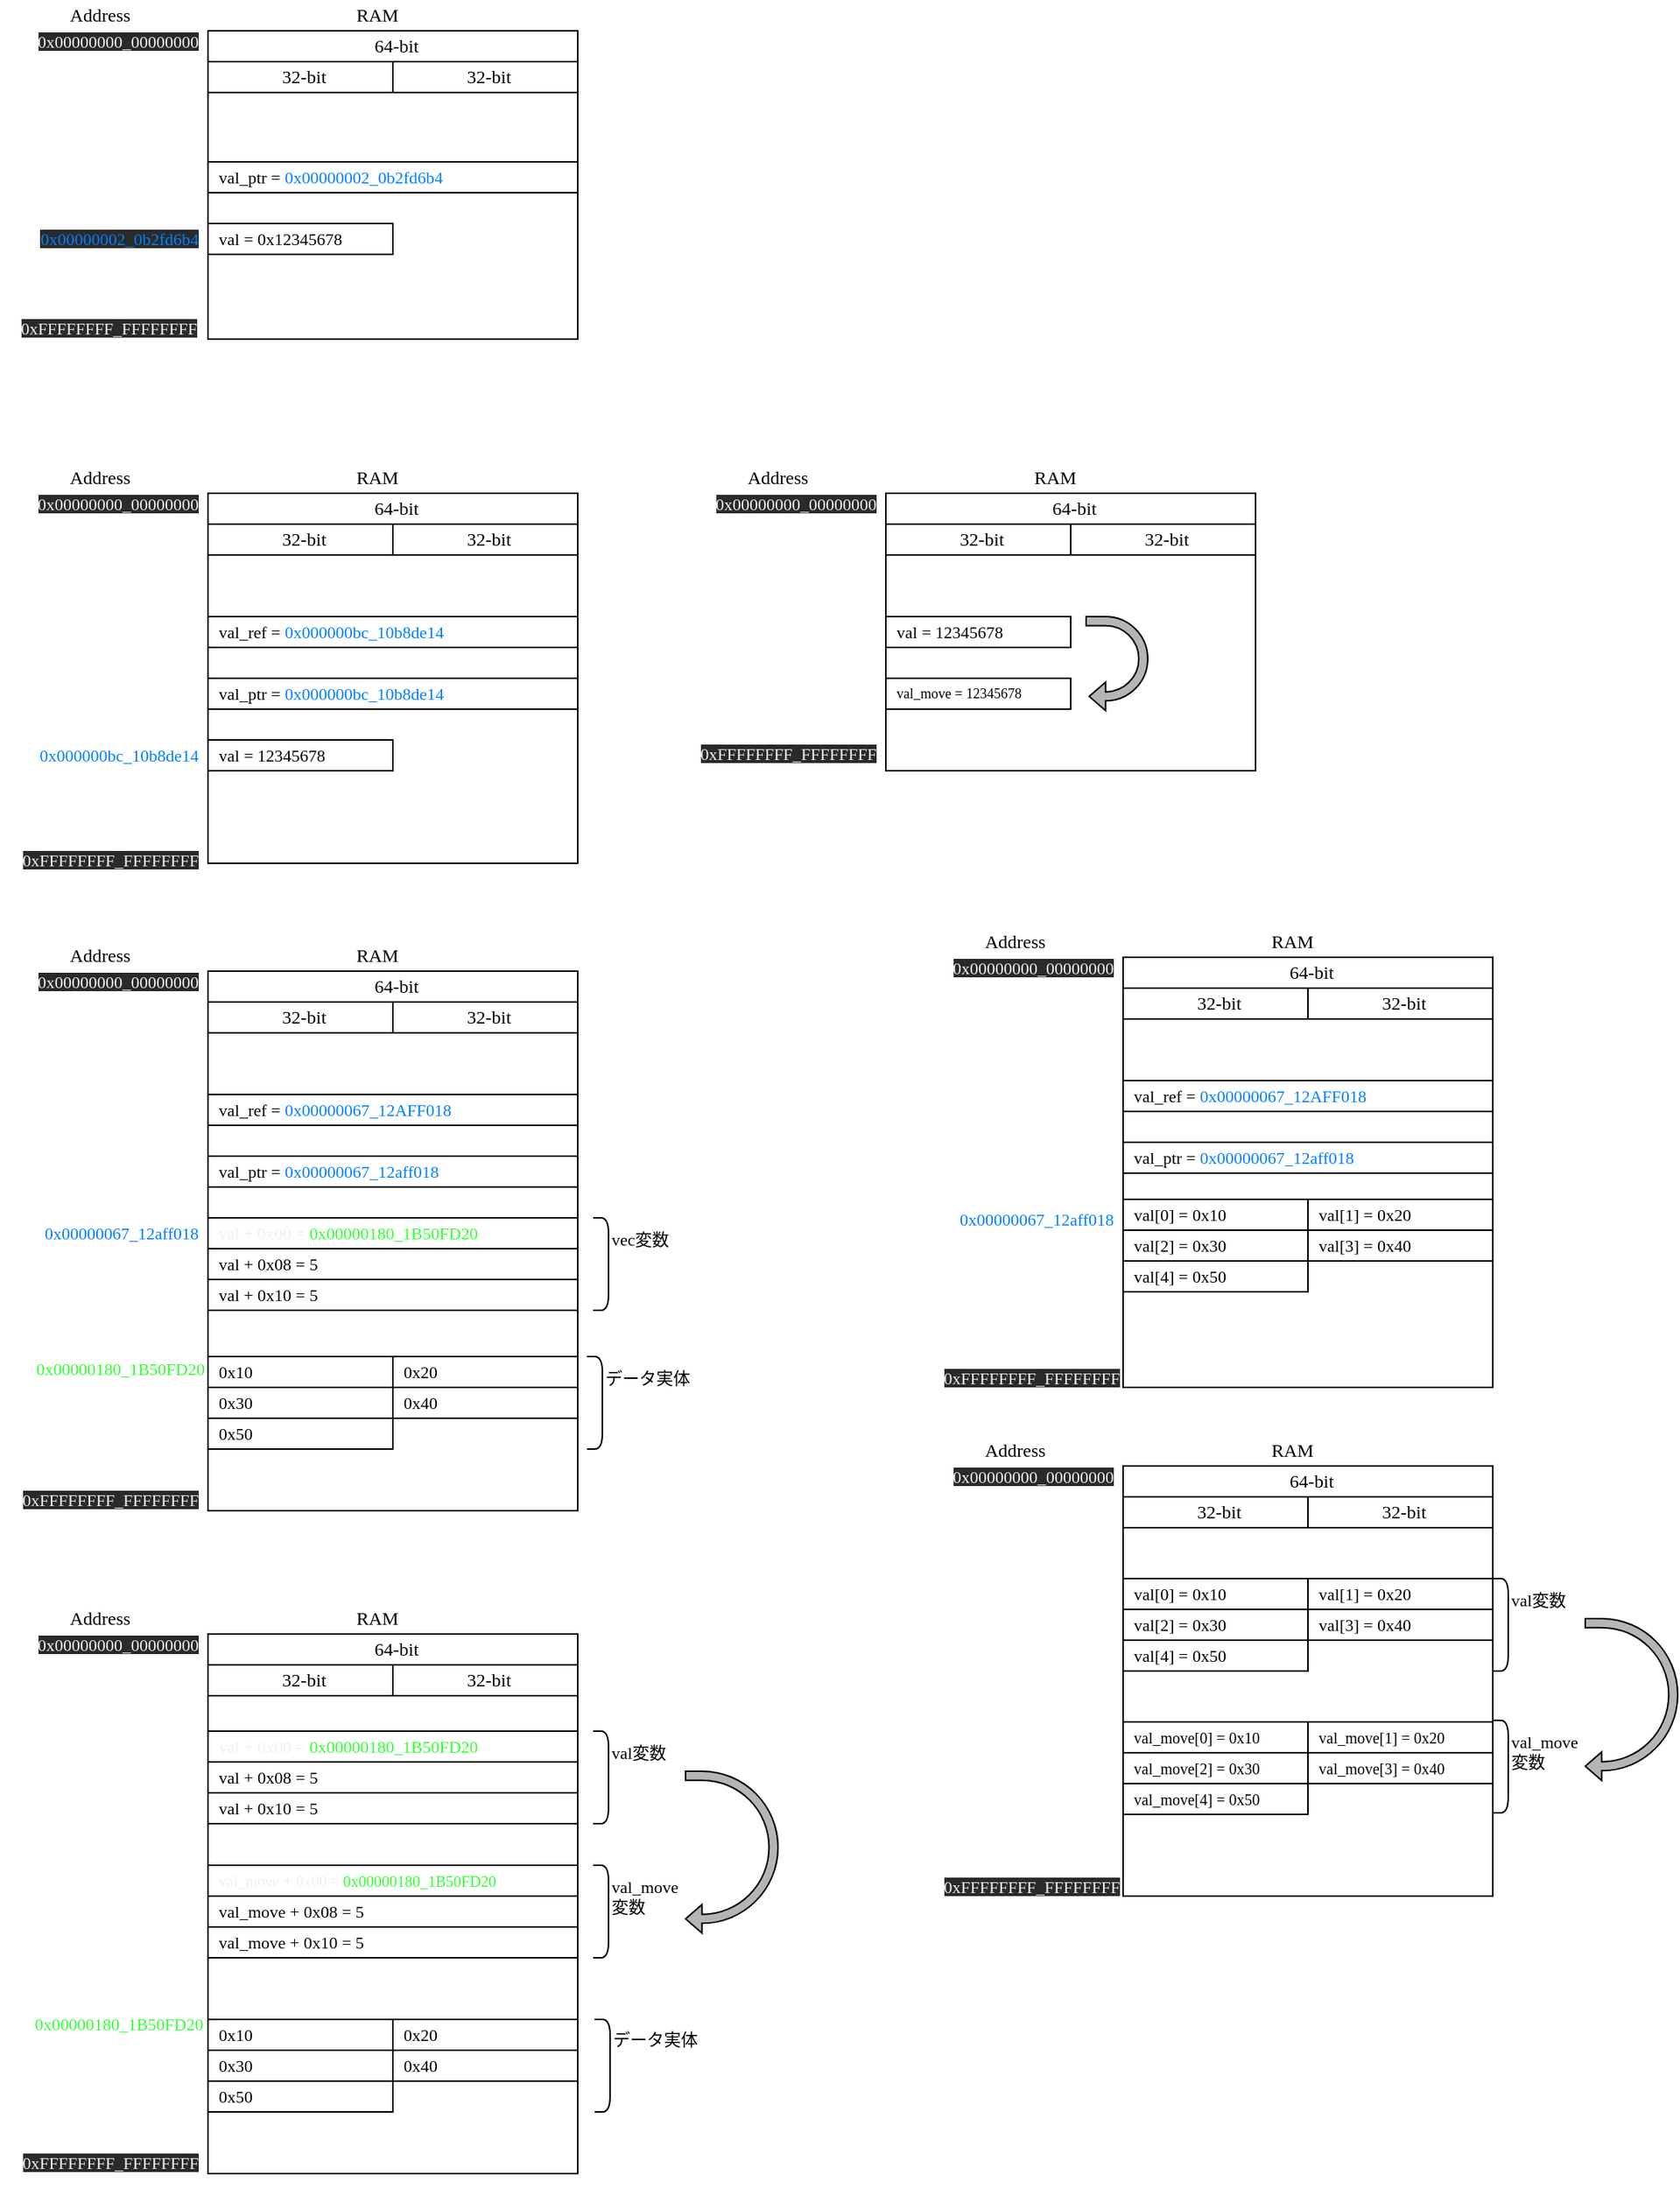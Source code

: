<mxfile>
    <diagram id="Mq0qF-HecviFzmJC2U78" name="Page-1">
        <mxGraphModel dx="869" dy="667" grid="1" gridSize="10" guides="1" tooltips="1" connect="1" arrows="1" fold="1" page="0" pageScale="1" pageWidth="827" pageHeight="1169" math="0" shadow="0">
            <root>
                <mxCell id="0"/>
                <mxCell id="1" parent="0"/>
                <mxCell id="4" value="" style="rounded=0;whiteSpace=wrap;html=1;" parent="1" vertex="1">
                    <mxGeometry x="160" y="40" width="240" height="200" as="geometry"/>
                </mxCell>
                <mxCell id="2" value="val = 0x12345678" style="rounded=0;whiteSpace=wrap;html=1;align=left;spacingLeft=5;fontFamily=Lucida Console;fontSize=11;" parent="1" vertex="1">
                    <mxGeometry x="160" y="165" width="120" height="20" as="geometry"/>
                </mxCell>
                <mxCell id="3" value="&lt;font style=&quot;font-size: 11px&quot;&gt;val_ptr = &lt;/font&gt;&lt;font color=&quot;#007fff&quot; style=&quot;font-size: 11px&quot;&gt;0x00000002_0b2fd6b4&lt;/font&gt;" style="rounded=0;whiteSpace=wrap;html=1;align=left;spacingLeft=5;fontFamily=Lucida Console;fontSize=11;" parent="1" vertex="1">
                    <mxGeometry x="160" y="125" width="240" height="20" as="geometry"/>
                </mxCell>
                <mxCell id="5" value="Address" style="text;html=1;strokeColor=none;fillColor=none;align=center;verticalAlign=middle;whiteSpace=wrap;rounded=0;fontFamily=Lucida Console;" parent="1" vertex="1">
                    <mxGeometry x="70" y="20" width="40" height="20" as="geometry"/>
                </mxCell>
                <mxCell id="6" value="RAM" style="text;html=1;strokeColor=none;fillColor=none;align=center;verticalAlign=middle;whiteSpace=wrap;rounded=0;fontFamily=Lucida Console;" parent="1" vertex="1">
                    <mxGeometry x="250" y="20" width="40" height="20" as="geometry"/>
                </mxCell>
                <mxCell id="7" value="&lt;span style=&quot;font-size: 11px; font-style: normal; font-weight: 400; letter-spacing: normal; text-indent: 0px; text-transform: none; word-spacing: 0px; background-color: rgb(42, 42, 42); display: inline; float: none;&quot;&gt;0x00000002_0b2fd6b4&lt;/span&gt;" style="text;whiteSpace=wrap;html=1;fontFamily=Lucida Console;align=right;fontColor=#007FFF;fontSize=11;" parent="1" vertex="1">
                    <mxGeometry x="26" y="162" width="130" height="30" as="geometry"/>
                </mxCell>
                <mxCell id="8" value="&lt;span style=&quot;color: rgb(240, 240, 240); font-size: 11px; font-style: normal; font-weight: 400; letter-spacing: normal; text-indent: 0px; text-transform: none; word-spacing: 0px; background-color: rgb(42, 42, 42); display: inline; float: none;&quot;&gt;0x00000000_00000000&lt;/span&gt;" style="text;whiteSpace=wrap;html=1;fontFamily=Lucida Console;align=right;fontSize=11;" parent="1" vertex="1">
                    <mxGeometry x="26" y="34" width="130" height="30" as="geometry"/>
                </mxCell>
                <mxCell id="9" value="&lt;span style=&quot;color: rgb(240, 240, 240); font-size: 11px; font-style: normal; font-weight: 400; letter-spacing: normal; text-indent: 0px; text-transform: none; word-spacing: 0px; background-color: rgb(42, 42, 42); display: inline; float: none;&quot;&gt;0xFFFFFFFF_FFFFFFFF&lt;/span&gt;" style="text;whiteSpace=wrap;html=1;fontFamily=Lucida Console;align=right;fontSize=11;" parent="1" vertex="1">
                    <mxGeometry x="25" y="220" width="130" height="29" as="geometry"/>
                </mxCell>
                <mxCell id="10" value="64-bit" style="rounded=0;whiteSpace=wrap;html=1;align=center;spacingLeft=5;fontFamily=Lucida Console;" parent="1" vertex="1">
                    <mxGeometry x="160" y="40" width="240" height="20" as="geometry"/>
                </mxCell>
                <mxCell id="12" value="32-bit" style="rounded=0;whiteSpace=wrap;html=1;align=center;spacingLeft=5;fontFamily=Lucida Console;" parent="1" vertex="1">
                    <mxGeometry x="160" y="60" width="120" height="20" as="geometry"/>
                </mxCell>
                <mxCell id="14" value="32-bit" style="rounded=0;whiteSpace=wrap;html=1;align=center;spacingLeft=5;fontFamily=Lucida Console;" parent="1" vertex="1">
                    <mxGeometry x="280" y="60" width="120" height="20" as="geometry"/>
                </mxCell>
                <mxCell id="15" value="" style="rounded=0;whiteSpace=wrap;html=1;" parent="1" vertex="1">
                    <mxGeometry x="160" y="340" width="240" height="240" as="geometry"/>
                </mxCell>
                <mxCell id="16" value="val = 12345678" style="rounded=0;whiteSpace=wrap;html=1;align=left;spacingLeft=5;fontFamily=Lucida Console;fontSize=11;" parent="1" vertex="1">
                    <mxGeometry x="160" y="500" width="120" height="20" as="geometry"/>
                </mxCell>
                <mxCell id="17" value="&lt;font style=&quot;font-size: 11px&quot;&gt;val_ptr =&amp;nbsp;&lt;/font&gt;&lt;font color=&quot;#007fff&quot;&gt;0x000000bc_10b8de14&lt;/font&gt;" style="rounded=0;whiteSpace=wrap;html=1;align=left;spacingLeft=5;fontFamily=Lucida Console;fontSize=11;" parent="1" vertex="1">
                    <mxGeometry x="160" y="460" width="240" height="20" as="geometry"/>
                </mxCell>
                <mxCell id="18" value="Address" style="text;html=1;strokeColor=none;fillColor=none;align=center;verticalAlign=middle;whiteSpace=wrap;rounded=0;fontFamily=Lucida Console;" parent="1" vertex="1">
                    <mxGeometry x="70" y="320" width="40" height="20" as="geometry"/>
                </mxCell>
                <mxCell id="19" value="RAM" style="text;html=1;strokeColor=none;fillColor=none;align=center;verticalAlign=middle;whiteSpace=wrap;rounded=0;fontFamily=Lucida Console;" parent="1" vertex="1">
                    <mxGeometry x="250" y="320" width="40" height="20" as="geometry"/>
                </mxCell>
                <mxCell id="20" value="&lt;span style=&quot;text-align: left&quot;&gt;0x000000bc_10b8de14&lt;/span&gt;" style="text;whiteSpace=wrap;html=1;fontFamily=Lucida Console;align=right;fontColor=#007FFF;fontSize=11;" parent="1" vertex="1">
                    <mxGeometry x="26" y="497" width="130" height="30" as="geometry"/>
                </mxCell>
                <mxCell id="21" value="&lt;span style=&quot;color: rgb(240, 240, 240); font-size: 11px; font-style: normal; font-weight: 400; letter-spacing: normal; text-indent: 0px; text-transform: none; word-spacing: 0px; background-color: rgb(42, 42, 42); display: inline; float: none;&quot;&gt;0x00000000_00000000&lt;/span&gt;" style="text;whiteSpace=wrap;html=1;fontFamily=Lucida Console;align=right;fontSize=11;" parent="1" vertex="1">
                    <mxGeometry x="26" y="334" width="130" height="30" as="geometry"/>
                </mxCell>
                <mxCell id="22" value="&lt;span style=&quot;color: rgb(240, 240, 240); font-size: 11px; font-style: normal; font-weight: 400; letter-spacing: normal; text-indent: 0px; text-transform: none; word-spacing: 0px; background-color: rgb(42, 42, 42); display: inline; float: none;&quot;&gt;0xFFFFFFFF_FFFFFFFF&lt;/span&gt;" style="text;whiteSpace=wrap;html=1;fontFamily=Lucida Console;align=right;fontSize=11;" parent="1" vertex="1">
                    <mxGeometry x="26" y="565" width="130" height="29" as="geometry"/>
                </mxCell>
                <mxCell id="23" value="64-bit" style="rounded=0;whiteSpace=wrap;html=1;align=center;spacingLeft=5;fontFamily=Lucida Console;" parent="1" vertex="1">
                    <mxGeometry x="160" y="340" width="240" height="20" as="geometry"/>
                </mxCell>
                <mxCell id="24" value="32-bit" style="rounded=0;whiteSpace=wrap;html=1;align=center;spacingLeft=5;fontFamily=Lucida Console;" parent="1" vertex="1">
                    <mxGeometry x="160" y="360" width="120" height="20" as="geometry"/>
                </mxCell>
                <mxCell id="25" value="32-bit" style="rounded=0;whiteSpace=wrap;html=1;align=center;spacingLeft=5;fontFamily=Lucida Console;" parent="1" vertex="1">
                    <mxGeometry x="280" y="360" width="120" height="20" as="geometry"/>
                </mxCell>
                <mxCell id="26" value="val_ref =&amp;nbsp;&lt;font color=&quot;#007fff&quot;&gt;0x000000bc_10b8de14&lt;/font&gt;" style="rounded=0;whiteSpace=wrap;html=1;align=left;spacingLeft=5;fontFamily=Lucida Console;fontSize=11;" parent="1" vertex="1">
                    <mxGeometry x="160" y="420" width="240" height="20" as="geometry"/>
                </mxCell>
                <mxCell id="41" value="" style="rounded=0;whiteSpace=wrap;html=1;" parent="1" vertex="1">
                    <mxGeometry x="160" y="650" width="240" height="350" as="geometry"/>
                </mxCell>
                <mxCell id="42" value="&lt;font color=&quot;#f0f0f0&quot;&gt;val + 0x00 = &lt;/font&gt;0x00000180_1B50FD20" style="rounded=0;whiteSpace=wrap;html=1;align=left;spacingLeft=5;fontFamily=Lucida Console;fontSize=11;fontColor=#33FF33;" parent="1" vertex="1">
                    <mxGeometry x="160" y="810" width="240" height="20" as="geometry"/>
                </mxCell>
                <mxCell id="43" value="&lt;font style=&quot;font-size: 11px&quot;&gt;val_ptr =&amp;nbsp;&lt;/font&gt;&lt;font color=&quot;#007fff&quot;&gt;0x00000067_12aff018&lt;/font&gt;" style="rounded=0;whiteSpace=wrap;html=1;align=left;spacingLeft=5;fontFamily=Lucida Console;fontSize=11;" parent="1" vertex="1">
                    <mxGeometry x="160" y="770" width="240" height="20" as="geometry"/>
                </mxCell>
                <mxCell id="44" value="Address" style="text;html=1;strokeColor=none;fillColor=none;align=center;verticalAlign=middle;whiteSpace=wrap;rounded=0;fontFamily=Lucida Console;" parent="1" vertex="1">
                    <mxGeometry x="70" y="630" width="40" height="20" as="geometry"/>
                </mxCell>
                <mxCell id="45" value="RAM" style="text;html=1;strokeColor=none;fillColor=none;align=center;verticalAlign=middle;whiteSpace=wrap;rounded=0;fontFamily=Lucida Console;" parent="1" vertex="1">
                    <mxGeometry x="250" y="630" width="40" height="20" as="geometry"/>
                </mxCell>
                <mxCell id="46" value="&lt;div style=&quot;text-align: left&quot;&gt;&lt;span&gt;0x00000067_12aff018&lt;/span&gt;&lt;/div&gt;" style="text;whiteSpace=wrap;html=1;fontFamily=Lucida Console;align=right;fontColor=#007FFF;fontSize=11;" parent="1" vertex="1">
                    <mxGeometry x="26" y="807" width="130" height="30" as="geometry"/>
                </mxCell>
                <mxCell id="47" value="&lt;span style=&quot;color: rgb(240, 240, 240); font-size: 11px; font-style: normal; font-weight: 400; letter-spacing: normal; text-indent: 0px; text-transform: none; word-spacing: 0px; background-color: rgb(42, 42, 42); display: inline; float: none;&quot;&gt;0x00000000_00000000&lt;/span&gt;" style="text;whiteSpace=wrap;html=1;fontFamily=Lucida Console;align=right;fontSize=11;" parent="1" vertex="1">
                    <mxGeometry x="26" y="644" width="130" height="30" as="geometry"/>
                </mxCell>
                <mxCell id="48" value="&lt;span style=&quot;color: rgb(240, 240, 240); font-size: 11px; font-style: normal; font-weight: 400; letter-spacing: normal; text-indent: 0px; text-transform: none; word-spacing: 0px; background-color: rgb(42, 42, 42); display: inline; float: none;&quot;&gt;0xFFFFFFFF_FFFFFFFF&lt;/span&gt;" style="text;whiteSpace=wrap;html=1;fontFamily=Lucida Console;align=right;fontSize=11;" parent="1" vertex="1">
                    <mxGeometry x="26" y="980" width="130" height="29" as="geometry"/>
                </mxCell>
                <mxCell id="49" value="64-bit" style="rounded=0;whiteSpace=wrap;html=1;align=center;spacingLeft=5;fontFamily=Lucida Console;" parent="1" vertex="1">
                    <mxGeometry x="160" y="650" width="240" height="20" as="geometry"/>
                </mxCell>
                <mxCell id="50" value="32-bit" style="rounded=0;whiteSpace=wrap;html=1;align=center;spacingLeft=5;fontFamily=Lucida Console;" parent="1" vertex="1">
                    <mxGeometry x="160" y="670" width="120" height="20" as="geometry"/>
                </mxCell>
                <mxCell id="51" value="32-bit" style="rounded=0;whiteSpace=wrap;html=1;align=center;spacingLeft=5;fontFamily=Lucida Console;" parent="1" vertex="1">
                    <mxGeometry x="280" y="670" width="120" height="20" as="geometry"/>
                </mxCell>
                <mxCell id="52" value="val_ref =&amp;nbsp;&lt;font color=&quot;#007fff&quot;&gt;0x00000067_12AFF018&lt;/font&gt;" style="rounded=0;whiteSpace=wrap;html=1;align=left;spacingLeft=5;fontFamily=Lucida Console;fontSize=11;" parent="1" vertex="1">
                    <mxGeometry x="160" y="730" width="240" height="20" as="geometry"/>
                </mxCell>
                <mxCell id="54" value="val + 0x08 = 5" style="rounded=0;whiteSpace=wrap;html=1;align=left;spacingLeft=5;fontFamily=Lucida Console;fontSize=11;" parent="1" vertex="1">
                    <mxGeometry x="160" y="830" width="240" height="20" as="geometry"/>
                </mxCell>
                <mxCell id="55" value="val + 0x10 = 5" style="rounded=0;whiteSpace=wrap;html=1;align=left;spacingLeft=5;fontFamily=Lucida Console;fontSize=11;" parent="1" vertex="1">
                    <mxGeometry x="160" y="850" width="240" height="20" as="geometry"/>
                </mxCell>
                <mxCell id="56" value="&lt;div style=&quot;text-align: left&quot;&gt;&lt;span style=&quot;&quot;&gt;0x00000180_1B50FD20&lt;/span&gt;&lt;br&gt;&lt;/div&gt;" style="text;whiteSpace=wrap;html=1;fontFamily=Lucida Console;align=right;fontSize=11;fontColor=#33FF33;" parent="1" vertex="1">
                    <mxGeometry x="30" y="895" width="130" height="30" as="geometry"/>
                </mxCell>
                <mxCell id="57" value="0x10" style="rounded=0;whiteSpace=wrap;html=1;align=left;spacingLeft=5;fontFamily=Lucida Console;fontSize=11;" parent="1" vertex="1">
                    <mxGeometry x="160" y="900" width="120" height="20" as="geometry"/>
                </mxCell>
                <mxCell id="58" value="0x20" style="rounded=0;whiteSpace=wrap;html=1;align=left;spacingLeft=5;fontFamily=Lucida Console;fontSize=11;" parent="1" vertex="1">
                    <mxGeometry x="280" y="900" width="120" height="20" as="geometry"/>
                </mxCell>
                <mxCell id="59" value="0x30" style="rounded=0;whiteSpace=wrap;html=1;align=left;spacingLeft=5;fontFamily=Lucida Console;fontSize=11;" parent="1" vertex="1">
                    <mxGeometry x="160" y="920" width="120" height="20" as="geometry"/>
                </mxCell>
                <mxCell id="60" value="0x40" style="rounded=0;whiteSpace=wrap;html=1;align=left;spacingLeft=5;fontFamily=Lucida Console;fontSize=11;" parent="1" vertex="1">
                    <mxGeometry x="280" y="920" width="120" height="20" as="geometry"/>
                </mxCell>
                <mxCell id="61" value="0x50" style="rounded=0;whiteSpace=wrap;html=1;align=left;spacingLeft=5;fontFamily=Lucida Console;fontSize=11;" parent="1" vertex="1">
                    <mxGeometry x="160" y="940" width="120" height="20" as="geometry"/>
                </mxCell>
                <mxCell id="84" value="" style="rounded=0;whiteSpace=wrap;html=1;" parent="1" vertex="1">
                    <mxGeometry x="160" y="1080" width="240" height="350" as="geometry"/>
                </mxCell>
                <mxCell id="85" value="&lt;font color=&quot;#f0f0f0&quot;&gt;val + 0x00 = &lt;/font&gt;0x00000180_1B50FD20" style="rounded=0;whiteSpace=wrap;html=1;align=left;spacingLeft=5;fontFamily=Lucida Console;fontSize=11;fontColor=#33FF33;" parent="1" vertex="1">
                    <mxGeometry x="160" y="1143" width="240" height="20" as="geometry"/>
                </mxCell>
                <mxCell id="87" value="Address" style="text;html=1;strokeColor=none;fillColor=none;align=center;verticalAlign=middle;whiteSpace=wrap;rounded=0;fontFamily=Lucida Console;" parent="1" vertex="1">
                    <mxGeometry x="70" y="1060" width="40" height="20" as="geometry"/>
                </mxCell>
                <mxCell id="88" value="RAM" style="text;html=1;strokeColor=none;fillColor=none;align=center;verticalAlign=middle;whiteSpace=wrap;rounded=0;fontFamily=Lucida Console;" parent="1" vertex="1">
                    <mxGeometry x="250" y="1060" width="40" height="20" as="geometry"/>
                </mxCell>
                <mxCell id="90" value="&lt;span style=&quot;color: rgb(240, 240, 240); font-size: 11px; font-style: normal; font-weight: 400; letter-spacing: normal; text-indent: 0px; text-transform: none; word-spacing: 0px; background-color: rgb(42, 42, 42); display: inline; float: none;&quot;&gt;0x00000000_00000000&lt;/span&gt;" style="text;whiteSpace=wrap;html=1;fontFamily=Lucida Console;align=right;fontSize=11;" parent="1" vertex="1">
                    <mxGeometry x="26" y="1074" width="130" height="30" as="geometry"/>
                </mxCell>
                <mxCell id="91" value="&lt;span style=&quot;color: rgb(240, 240, 240); font-size: 11px; font-style: normal; font-weight: 400; letter-spacing: normal; text-indent: 0px; text-transform: none; word-spacing: 0px; background-color: rgb(42, 42, 42); display: inline; float: none;&quot;&gt;0xFFFFFFFF_FFFFFFFF&lt;/span&gt;" style="text;whiteSpace=wrap;html=1;fontFamily=Lucida Console;align=right;fontSize=11;" parent="1" vertex="1">
                    <mxGeometry x="26" y="1410" width="130" height="29" as="geometry"/>
                </mxCell>
                <mxCell id="92" value="64-bit" style="rounded=0;whiteSpace=wrap;html=1;align=center;spacingLeft=5;fontFamily=Lucida Console;" parent="1" vertex="1">
                    <mxGeometry x="160" y="1080" width="240" height="20" as="geometry"/>
                </mxCell>
                <mxCell id="93" value="32-bit" style="rounded=0;whiteSpace=wrap;html=1;align=center;spacingLeft=5;fontFamily=Lucida Console;" parent="1" vertex="1">
                    <mxGeometry x="160" y="1100" width="120" height="20" as="geometry"/>
                </mxCell>
                <mxCell id="94" value="32-bit" style="rounded=0;whiteSpace=wrap;html=1;align=center;spacingLeft=5;fontFamily=Lucida Console;" parent="1" vertex="1">
                    <mxGeometry x="280" y="1100" width="120" height="20" as="geometry"/>
                </mxCell>
                <mxCell id="96" value="val + 0x08 = 5" style="rounded=0;whiteSpace=wrap;html=1;align=left;spacingLeft=5;fontFamily=Lucida Console;fontSize=11;" parent="1" vertex="1">
                    <mxGeometry x="160" y="1163" width="240" height="20" as="geometry"/>
                </mxCell>
                <mxCell id="97" value="val + 0x10 = 5" style="rounded=0;whiteSpace=wrap;html=1;align=left;spacingLeft=5;fontFamily=Lucida Console;fontSize=11;" parent="1" vertex="1">
                    <mxGeometry x="160" y="1183" width="240" height="20" as="geometry"/>
                </mxCell>
                <mxCell id="98" value="&lt;div style=&quot;text-align: left&quot;&gt;&lt;span style=&quot;&quot;&gt;0x00000180_1B50FD20&lt;/span&gt;&lt;br&gt;&lt;/div&gt;" style="text;whiteSpace=wrap;html=1;fontFamily=Lucida Console;align=right;fontSize=11;fontColor=#33FF33;" parent="1" vertex="1">
                    <mxGeometry x="29" y="1320" width="130" height="30" as="geometry"/>
                </mxCell>
                <mxCell id="99" value="0x10" style="rounded=0;whiteSpace=wrap;html=1;align=left;spacingLeft=5;fontFamily=Lucida Console;fontSize=11;" parent="1" vertex="1">
                    <mxGeometry x="160" y="1330" width="120" height="20" as="geometry"/>
                </mxCell>
                <mxCell id="100" value="0x20" style="rounded=0;whiteSpace=wrap;html=1;align=left;spacingLeft=5;fontFamily=Lucida Console;fontSize=11;" parent="1" vertex="1">
                    <mxGeometry x="280" y="1330" width="120" height="20" as="geometry"/>
                </mxCell>
                <mxCell id="101" value="0x30" style="rounded=0;whiteSpace=wrap;html=1;align=left;spacingLeft=5;fontFamily=Lucida Console;fontSize=11;" parent="1" vertex="1">
                    <mxGeometry x="160" y="1350" width="120" height="20" as="geometry"/>
                </mxCell>
                <mxCell id="102" value="0x40" style="rounded=0;whiteSpace=wrap;html=1;align=left;spacingLeft=5;fontFamily=Lucida Console;fontSize=11;" parent="1" vertex="1">
                    <mxGeometry x="280" y="1350" width="120" height="20" as="geometry"/>
                </mxCell>
                <mxCell id="103" value="0x50" style="rounded=0;whiteSpace=wrap;html=1;align=left;spacingLeft=5;fontFamily=Lucida Console;fontSize=11;" parent="1" vertex="1">
                    <mxGeometry x="160" y="1370" width="120" height="20" as="geometry"/>
                </mxCell>
                <mxCell id="112" value="&lt;font color=&quot;#f0f0f0&quot; style=&quot;font-size: 10px;&quot;&gt;val_move + 0x00 = &lt;/font&gt;0x00000180_1B50FD20" style="rounded=0;whiteSpace=wrap;html=1;align=left;spacingLeft=5;fontFamily=Lucida Console;fontSize=10;fontColor=#33FF33;" parent="1" vertex="1">
                    <mxGeometry x="160" y="1230" width="240" height="20" as="geometry"/>
                </mxCell>
                <mxCell id="113" value="val_move + 0x08 = 5" style="rounded=0;whiteSpace=wrap;html=1;align=left;spacingLeft=5;fontFamily=Lucida Console;fontSize=11;" parent="1" vertex="1">
                    <mxGeometry x="160" y="1250" width="240" height="20" as="geometry"/>
                </mxCell>
                <mxCell id="114" value="val_move + 0x10 = 5" style="rounded=0;whiteSpace=wrap;html=1;align=left;spacingLeft=5;fontFamily=Lucida Console;fontSize=11;" parent="1" vertex="1">
                    <mxGeometry x="160" y="1270" width="240" height="20" as="geometry"/>
                </mxCell>
                <mxCell id="115" value="" style="rounded=0;whiteSpace=wrap;html=1;" parent="1" vertex="1">
                    <mxGeometry x="600" y="340" width="240" height="180" as="geometry"/>
                </mxCell>
                <mxCell id="116" value="val = 12345678" style="rounded=0;whiteSpace=wrap;html=1;align=left;spacingLeft=5;fontFamily=Lucida Console;fontSize=11;" parent="1" vertex="1">
                    <mxGeometry x="600" y="420" width="120" height="20" as="geometry"/>
                </mxCell>
                <mxCell id="118" value="Address" style="text;html=1;strokeColor=none;fillColor=none;align=center;verticalAlign=middle;whiteSpace=wrap;rounded=0;fontFamily=Lucida Console;" parent="1" vertex="1">
                    <mxGeometry x="510" y="320" width="40" height="20" as="geometry"/>
                </mxCell>
                <mxCell id="119" value="RAM" style="text;html=1;strokeColor=none;fillColor=none;align=center;verticalAlign=middle;whiteSpace=wrap;rounded=0;fontFamily=Lucida Console;" parent="1" vertex="1">
                    <mxGeometry x="690" y="320" width="40" height="20" as="geometry"/>
                </mxCell>
                <mxCell id="121" value="&lt;span style=&quot;color: rgb(240, 240, 240); font-size: 11px; font-style: normal; font-weight: 400; letter-spacing: normal; text-indent: 0px; text-transform: none; word-spacing: 0px; background-color: rgb(42, 42, 42); display: inline; float: none;&quot;&gt;0x00000000_00000000&lt;/span&gt;" style="text;whiteSpace=wrap;html=1;fontFamily=Lucida Console;align=right;fontSize=11;" parent="1" vertex="1">
                    <mxGeometry x="466" y="334" width="130" height="30" as="geometry"/>
                </mxCell>
                <mxCell id="122" value="&lt;span style=&quot;color: rgb(240, 240, 240); font-size: 11px; font-style: normal; font-weight: 400; letter-spacing: normal; text-indent: 0px; text-transform: none; word-spacing: 0px; background-color: rgb(42, 42, 42); display: inline; float: none;&quot;&gt;0xFFFFFFFF_FFFFFFFF&lt;/span&gt;" style="text;whiteSpace=wrap;html=1;fontFamily=Lucida Console;align=right;fontSize=11;" parent="1" vertex="1">
                    <mxGeometry x="466" y="495.5" width="130" height="29" as="geometry"/>
                </mxCell>
                <mxCell id="123" value="64-bit" style="rounded=0;whiteSpace=wrap;html=1;align=center;spacingLeft=5;fontFamily=Lucida Console;" parent="1" vertex="1">
                    <mxGeometry x="600" y="340" width="240" height="20" as="geometry"/>
                </mxCell>
                <mxCell id="124" value="32-bit" style="rounded=0;whiteSpace=wrap;html=1;align=center;spacingLeft=5;fontFamily=Lucida Console;" parent="1" vertex="1">
                    <mxGeometry x="600" y="360" width="120" height="20" as="geometry"/>
                </mxCell>
                <mxCell id="125" value="32-bit" style="rounded=0;whiteSpace=wrap;html=1;align=center;spacingLeft=5;fontFamily=Lucida Console;" parent="1" vertex="1">
                    <mxGeometry x="720" y="360" width="120" height="20" as="geometry"/>
                </mxCell>
                <mxCell id="128" value="val_move = 12345678" style="rounded=0;whiteSpace=wrap;html=1;align=left;spacingLeft=5;fontFamily=Lucida Console;fontSize=9;" parent="1" vertex="1">
                    <mxGeometry x="600" y="460" width="120" height="20" as="geometry"/>
                </mxCell>
                <mxCell id="129" value="" style="shape=curlyBracket;whiteSpace=wrap;html=1;rounded=1;flipH=1;size=0;" vertex="1" parent="1">
                    <mxGeometry x="410" y="810" width="10" height="60" as="geometry"/>
                </mxCell>
                <mxCell id="130" value="vec変数" style="text;whiteSpace=wrap;html=1;fontFamily=Lucida Console;align=left;fontSize=11;" vertex="1" parent="1">
                    <mxGeometry x="420" y="810.5" width="50" height="29" as="geometry"/>
                </mxCell>
                <mxCell id="131" value="" style="shape=curlyBracket;whiteSpace=wrap;html=1;rounded=1;flipH=1;size=0;" vertex="1" parent="1">
                    <mxGeometry x="406" y="900" width="10" height="60" as="geometry"/>
                </mxCell>
                <mxCell id="132" value="データ実体" style="text;whiteSpace=wrap;html=1;fontFamily=Lucida Console;align=left;fontSize=11;" vertex="1" parent="1">
                    <mxGeometry x="416" y="900.5" width="64" height="29" as="geometry"/>
                </mxCell>
                <mxCell id="133" value="" style="shape=curlyBracket;whiteSpace=wrap;html=1;rounded=1;flipH=1;size=0;" vertex="1" parent="1">
                    <mxGeometry x="410" y="1143" width="10" height="60" as="geometry"/>
                </mxCell>
                <mxCell id="134" value="val変数" style="text;whiteSpace=wrap;html=1;fontFamily=Lucida Console;align=left;fontSize=11;" vertex="1" parent="1">
                    <mxGeometry x="420" y="1143.5" width="50" height="29" as="geometry"/>
                </mxCell>
                <mxCell id="135" value="" style="shape=curlyBracket;whiteSpace=wrap;html=1;rounded=1;flipH=1;size=0;" vertex="1" parent="1">
                    <mxGeometry x="410" y="1230" width="10" height="60" as="geometry"/>
                </mxCell>
                <mxCell id="136" value="val_move変数" style="text;whiteSpace=wrap;html=1;fontFamily=Lucida Console;align=left;fontSize=11;" vertex="1" parent="1">
                    <mxGeometry x="420" y="1230.5" width="50" height="29" as="geometry"/>
                </mxCell>
                <mxCell id="137" value="" style="shape=curlyBracket;whiteSpace=wrap;html=1;rounded=1;flipH=1;size=0;" vertex="1" parent="1">
                    <mxGeometry x="411" y="1330" width="10" height="60" as="geometry"/>
                </mxCell>
                <mxCell id="139" value="データ実体" style="text;whiteSpace=wrap;html=1;fontFamily=Lucida Console;align=left;fontSize=11;" vertex="1" parent="1">
                    <mxGeometry x="421" y="1330" width="64" height="29" as="geometry"/>
                </mxCell>
                <mxCell id="140" value="" style="rounded=0;whiteSpace=wrap;html=1;" vertex="1" parent="1">
                    <mxGeometry x="754" y="641" width="240" height="279" as="geometry"/>
                </mxCell>
                <mxCell id="142" value="&lt;font style=&quot;font-size: 11px&quot;&gt;val_ptr =&amp;nbsp;&lt;/font&gt;&lt;font color=&quot;#007fff&quot;&gt;0x00000067_12aff018&lt;/font&gt;" style="rounded=0;whiteSpace=wrap;html=1;align=left;spacingLeft=5;fontFamily=Lucida Console;fontSize=11;" vertex="1" parent="1">
                    <mxGeometry x="754" y="761" width="240" height="20" as="geometry"/>
                </mxCell>
                <mxCell id="143" value="Address" style="text;html=1;strokeColor=none;fillColor=none;align=center;verticalAlign=middle;whiteSpace=wrap;rounded=0;fontFamily=Lucida Console;" vertex="1" parent="1">
                    <mxGeometry x="664" y="621" width="40" height="20" as="geometry"/>
                </mxCell>
                <mxCell id="144" value="RAM" style="text;html=1;strokeColor=none;fillColor=none;align=center;verticalAlign=middle;whiteSpace=wrap;rounded=0;fontFamily=Lucida Console;" vertex="1" parent="1">
                    <mxGeometry x="844" y="621" width="40" height="20" as="geometry"/>
                </mxCell>
                <mxCell id="145" value="&lt;div style=&quot;text-align: left&quot;&gt;&lt;span&gt;0x00000067_12aff018&lt;/span&gt;&lt;/div&gt;" style="text;whiteSpace=wrap;html=1;fontFamily=Lucida Console;align=right;fontColor=#007FFF;fontSize=11;" vertex="1" parent="1">
                    <mxGeometry x="620" y="798" width="130" height="30" as="geometry"/>
                </mxCell>
                <mxCell id="146" value="&lt;span style=&quot;color: rgb(240, 240, 240); font-size: 11px; font-style: normal; font-weight: 400; letter-spacing: normal; text-indent: 0px; text-transform: none; word-spacing: 0px; background-color: rgb(42, 42, 42); display: inline; float: none;&quot;&gt;0x00000000_00000000&lt;/span&gt;" style="text;whiteSpace=wrap;html=1;fontFamily=Lucida Console;align=right;fontSize=11;" vertex="1" parent="1">
                    <mxGeometry x="620" y="635" width="130" height="30" as="geometry"/>
                </mxCell>
                <mxCell id="147" value="&lt;span style=&quot;color: rgb(240, 240, 240); font-size: 11px; font-style: normal; font-weight: 400; letter-spacing: normal; text-indent: 0px; text-transform: none; word-spacing: 0px; background-color: rgb(42, 42, 42); display: inline; float: none;&quot;&gt;0xFFFFFFFF_FFFFFFFF&lt;/span&gt;" style="text;whiteSpace=wrap;html=1;fontFamily=Lucida Console;align=right;fontSize=11;" vertex="1" parent="1">
                    <mxGeometry x="624" y="900.5" width="130" height="29" as="geometry"/>
                </mxCell>
                <mxCell id="148" value="64-bit" style="rounded=0;whiteSpace=wrap;html=1;align=center;spacingLeft=5;fontFamily=Lucida Console;" vertex="1" parent="1">
                    <mxGeometry x="754" y="641" width="240" height="20" as="geometry"/>
                </mxCell>
                <mxCell id="149" value="32-bit" style="rounded=0;whiteSpace=wrap;html=1;align=center;spacingLeft=5;fontFamily=Lucida Console;" vertex="1" parent="1">
                    <mxGeometry x="754" y="661" width="120" height="20" as="geometry"/>
                </mxCell>
                <mxCell id="150" value="32-bit" style="rounded=0;whiteSpace=wrap;html=1;align=center;spacingLeft=5;fontFamily=Lucida Console;" vertex="1" parent="1">
                    <mxGeometry x="874" y="661" width="120" height="20" as="geometry"/>
                </mxCell>
                <mxCell id="151" value="val_ref =&amp;nbsp;&lt;font color=&quot;#007fff&quot;&gt;0x00000067_12AFF018&lt;/font&gt;" style="rounded=0;whiteSpace=wrap;html=1;align=left;spacingLeft=5;fontFamily=Lucida Console;fontSize=11;" vertex="1" parent="1">
                    <mxGeometry x="754" y="721" width="240" height="20" as="geometry"/>
                </mxCell>
                <mxCell id="155" value="val[0] = 0x10" style="rounded=0;whiteSpace=wrap;html=1;align=left;spacingLeft=5;fontFamily=Lucida Console;fontSize=11;" vertex="1" parent="1">
                    <mxGeometry x="754" y="798" width="120" height="20" as="geometry"/>
                </mxCell>
                <mxCell id="156" value="val[1] = 0x20" style="rounded=0;whiteSpace=wrap;html=1;align=left;spacingLeft=5;fontFamily=Lucida Console;fontSize=11;" vertex="1" parent="1">
                    <mxGeometry x="874" y="798" width="120" height="20" as="geometry"/>
                </mxCell>
                <mxCell id="157" value="val[2] = 0x30" style="rounded=0;whiteSpace=wrap;html=1;align=left;spacingLeft=5;fontFamily=Lucida Console;fontSize=11;" vertex="1" parent="1">
                    <mxGeometry x="754" y="818" width="120" height="20" as="geometry"/>
                </mxCell>
                <mxCell id="158" value="val[3] = 0x40" style="rounded=0;whiteSpace=wrap;html=1;align=left;spacingLeft=5;fontFamily=Lucida Console;fontSize=11;" vertex="1" parent="1">
                    <mxGeometry x="874" y="818" width="120" height="20" as="geometry"/>
                </mxCell>
                <mxCell id="159" value="val[4] = 0x50" style="rounded=0;whiteSpace=wrap;html=1;align=left;spacingLeft=5;fontFamily=Lucida Console;fontSize=11;" vertex="1" parent="1">
                    <mxGeometry x="754" y="838" width="120" height="20" as="geometry"/>
                </mxCell>
                <mxCell id="164" value="" style="rounded=0;whiteSpace=wrap;html=1;" vertex="1" parent="1">
                    <mxGeometry x="754" y="971" width="240" height="279" as="geometry"/>
                </mxCell>
                <mxCell id="166" value="Address" style="text;html=1;strokeColor=none;fillColor=none;align=center;verticalAlign=middle;whiteSpace=wrap;rounded=0;fontFamily=Lucida Console;" vertex="1" parent="1">
                    <mxGeometry x="664" y="951" width="40" height="20" as="geometry"/>
                </mxCell>
                <mxCell id="167" value="RAM" style="text;html=1;strokeColor=none;fillColor=none;align=center;verticalAlign=middle;whiteSpace=wrap;rounded=0;fontFamily=Lucida Console;" vertex="1" parent="1">
                    <mxGeometry x="844" y="951" width="40" height="20" as="geometry"/>
                </mxCell>
                <mxCell id="169" value="&lt;span style=&quot;color: rgb(240, 240, 240); font-size: 11px; font-style: normal; font-weight: 400; letter-spacing: normal; text-indent: 0px; text-transform: none; word-spacing: 0px; background-color: rgb(42, 42, 42); display: inline; float: none;&quot;&gt;0x00000000_00000000&lt;/span&gt;" style="text;whiteSpace=wrap;html=1;fontFamily=Lucida Console;align=right;fontSize=11;" vertex="1" parent="1">
                    <mxGeometry x="620" y="965" width="130" height="30" as="geometry"/>
                </mxCell>
                <mxCell id="170" value="&lt;span style=&quot;color: rgb(240, 240, 240); font-size: 11px; font-style: normal; font-weight: 400; letter-spacing: normal; text-indent: 0px; text-transform: none; word-spacing: 0px; background-color: rgb(42, 42, 42); display: inline; float: none;&quot;&gt;0xFFFFFFFF_FFFFFFFF&lt;/span&gt;" style="text;whiteSpace=wrap;html=1;fontFamily=Lucida Console;align=right;fontSize=11;" vertex="1" parent="1">
                    <mxGeometry x="624" y="1230.5" width="130" height="29" as="geometry"/>
                </mxCell>
                <mxCell id="171" value="64-bit" style="rounded=0;whiteSpace=wrap;html=1;align=center;spacingLeft=5;fontFamily=Lucida Console;" vertex="1" parent="1">
                    <mxGeometry x="754" y="971" width="240" height="20" as="geometry"/>
                </mxCell>
                <mxCell id="172" value="32-bit" style="rounded=0;whiteSpace=wrap;html=1;align=center;spacingLeft=5;fontFamily=Lucida Console;" vertex="1" parent="1">
                    <mxGeometry x="754" y="991" width="120" height="20" as="geometry"/>
                </mxCell>
                <mxCell id="173" value="32-bit" style="rounded=0;whiteSpace=wrap;html=1;align=center;spacingLeft=5;fontFamily=Lucida Console;" vertex="1" parent="1">
                    <mxGeometry x="874" y="991" width="120" height="20" as="geometry"/>
                </mxCell>
                <mxCell id="175" value="val[0] = 0x10" style="rounded=0;whiteSpace=wrap;html=1;align=left;spacingLeft=5;fontFamily=Lucida Console;fontSize=11;" vertex="1" parent="1">
                    <mxGeometry x="754" y="1044" width="120" height="20" as="geometry"/>
                </mxCell>
                <mxCell id="176" value="val[1] = 0x20" style="rounded=0;whiteSpace=wrap;html=1;align=left;spacingLeft=5;fontFamily=Lucida Console;fontSize=11;" vertex="1" parent="1">
                    <mxGeometry x="874" y="1044" width="120" height="20" as="geometry"/>
                </mxCell>
                <mxCell id="177" value="val[2] = 0x30" style="rounded=0;whiteSpace=wrap;html=1;align=left;spacingLeft=5;fontFamily=Lucida Console;fontSize=11;" vertex="1" parent="1">
                    <mxGeometry x="754" y="1064" width="120" height="20" as="geometry"/>
                </mxCell>
                <mxCell id="178" value="val[3] = 0x40" style="rounded=0;whiteSpace=wrap;html=1;align=left;spacingLeft=5;fontFamily=Lucida Console;fontSize=11;" vertex="1" parent="1">
                    <mxGeometry x="874" y="1064" width="120" height="20" as="geometry"/>
                </mxCell>
                <mxCell id="179" value="val[4] = 0x50" style="rounded=0;whiteSpace=wrap;html=1;align=left;spacingLeft=5;fontFamily=Lucida Console;fontSize=11;" vertex="1" parent="1">
                    <mxGeometry x="754" y="1084" width="120" height="20" as="geometry"/>
                </mxCell>
                <mxCell id="180" value="val_move[0] = 0x10" style="rounded=0;whiteSpace=wrap;html=1;align=left;spacingLeft=5;fontFamily=Lucida Console;fontSize=10;" vertex="1" parent="1">
                    <mxGeometry x="754" y="1137" width="120" height="20" as="geometry"/>
                </mxCell>
                <mxCell id="181" value="val_move[1] = 0x20" style="rounded=0;whiteSpace=wrap;html=1;align=left;spacingLeft=5;fontFamily=Lucida Console;fontSize=10;" vertex="1" parent="1">
                    <mxGeometry x="874" y="1137" width="120" height="20" as="geometry"/>
                </mxCell>
                <mxCell id="182" value="val_move[2] = 0x30" style="rounded=0;whiteSpace=wrap;html=1;align=left;spacingLeft=5;fontFamily=Lucida Console;fontSize=10;" vertex="1" parent="1">
                    <mxGeometry x="754" y="1157" width="120" height="20" as="geometry"/>
                </mxCell>
                <mxCell id="183" value="val_move[3] = 0x40" style="rounded=0;whiteSpace=wrap;html=1;align=left;spacingLeft=5;fontFamily=Lucida Console;fontSize=10;" vertex="1" parent="1">
                    <mxGeometry x="874" y="1157" width="120" height="20" as="geometry"/>
                </mxCell>
                <mxCell id="184" value="val_move[4] = 0x50" style="rounded=0;whiteSpace=wrap;html=1;align=left;spacingLeft=5;fontFamily=Lucida Console;fontSize=10;" vertex="1" parent="1">
                    <mxGeometry x="754" y="1177" width="120" height="20" as="geometry"/>
                </mxCell>
                <mxCell id="186" value="" style="html=1;shadow=0;dashed=0;align=center;verticalAlign=middle;shape=mxgraph.arrows2.uTurnArrow;dy=2.91;arrowHead=18.52;dx2=10.64;fontSize=10;rotation=-180;fillColor=#B5B5B5;" vertex="1" parent="1">
                    <mxGeometry x="730" y="420" width="40" height="61" as="geometry"/>
                </mxCell>
                <mxCell id="188" value="" style="html=1;shadow=0;dashed=0;align=center;verticalAlign=middle;shape=mxgraph.arrows2.uTurnArrow;dy=2.91;arrowHead=18.52;dx2=10.64;fontSize=10;rotation=-180;fillColor=#B5B5B5;" vertex="1" parent="1">
                    <mxGeometry x="470" y="1169" width="60" height="105" as="geometry"/>
                </mxCell>
                <mxCell id="189" value="" style="shape=curlyBracket;whiteSpace=wrap;html=1;rounded=1;flipH=1;size=0;" vertex="1" parent="1">
                    <mxGeometry x="994" y="1044" width="10" height="60" as="geometry"/>
                </mxCell>
                <mxCell id="190" value="val変数" style="text;whiteSpace=wrap;html=1;fontFamily=Lucida Console;align=left;fontSize=11;" vertex="1" parent="1">
                    <mxGeometry x="1004" y="1044.5" width="50" height="29" as="geometry"/>
                </mxCell>
                <mxCell id="191" value="" style="shape=curlyBracket;whiteSpace=wrap;html=1;rounded=1;flipH=1;size=0;" vertex="1" parent="1">
                    <mxGeometry x="994" y="1136" width="10" height="60" as="geometry"/>
                </mxCell>
                <mxCell id="192" value="val_move変数" style="text;whiteSpace=wrap;html=1;fontFamily=Lucida Console;align=left;fontSize=11;" vertex="1" parent="1">
                    <mxGeometry x="1004" y="1136.5" width="50" height="29" as="geometry"/>
                </mxCell>
                <mxCell id="193" value="" style="html=1;shadow=0;dashed=0;align=center;verticalAlign=middle;shape=mxgraph.arrows2.uTurnArrow;dy=2.91;arrowHead=18.52;dx2=10.64;fontSize=10;rotation=-180;fillColor=#B5B5B5;" vertex="1" parent="1">
                    <mxGeometry x="1054" y="1070" width="60" height="105" as="geometry"/>
                </mxCell>
            </root>
        </mxGraphModel>
    </diagram>
</mxfile>